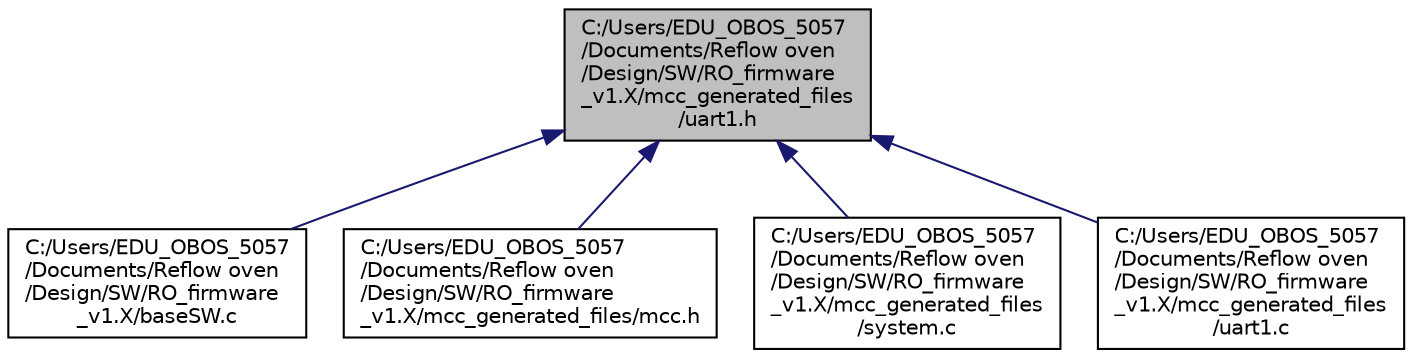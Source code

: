 digraph "C:/Users/EDU_OBOS_5057/Documents/Reflow oven/Design/SW/RO_firmware_v1.X/mcc_generated_files/uart1.h"
{
 // LATEX_PDF_SIZE
  edge [fontname="Helvetica",fontsize="10",labelfontname="Helvetica",labelfontsize="10"];
  node [fontname="Helvetica",fontsize="10",shape=record];
  Node1 [label="C:/Users/EDU_OBOS_5057\l/Documents/Reflow oven\l/Design/SW/RO_firmware\l_v1.X/mcc_generated_files\l/uart1.h",height=0.2,width=0.4,color="black", fillcolor="grey75", style="filled", fontcolor="black",tooltip=" "];
  Node1 -> Node2 [dir="back",color="midnightblue",fontsize="10",style="solid",fontname="Helvetica"];
  Node2 [label="C:/Users/EDU_OBOS_5057\l/Documents/Reflow oven\l/Design/SW/RO_firmware\l_v1.X/baseSW.c",height=0.2,width=0.4,color="black", fillcolor="white", style="filled",URL="$base_s_w_8c.html",tooltip=" "];
  Node1 -> Node3 [dir="back",color="midnightblue",fontsize="10",style="solid",fontname="Helvetica"];
  Node3 [label="C:/Users/EDU_OBOS_5057\l/Documents/Reflow oven\l/Design/SW/RO_firmware\l_v1.X/mcc_generated_files/mcc.h",height=0.2,width=0.4,color="black", fillcolor="white", style="filled",URL="$mcc_8h.html",tooltip=" "];
  Node1 -> Node4 [dir="back",color="midnightblue",fontsize="10",style="solid",fontname="Helvetica"];
  Node4 [label="C:/Users/EDU_OBOS_5057\l/Documents/Reflow oven\l/Design/SW/RO_firmware\l_v1.X/mcc_generated_files\l/system.c",height=0.2,width=0.4,color="black", fillcolor="white", style="filled",URL="$system_8c.html",tooltip=" "];
  Node1 -> Node5 [dir="back",color="midnightblue",fontsize="10",style="solid",fontname="Helvetica"];
  Node5 [label="C:/Users/EDU_OBOS_5057\l/Documents/Reflow oven\l/Design/SW/RO_firmware\l_v1.X/mcc_generated_files\l/uart1.c",height=0.2,width=0.4,color="black", fillcolor="white", style="filled",URL="$uart1_8c.html",tooltip=" "];
}
